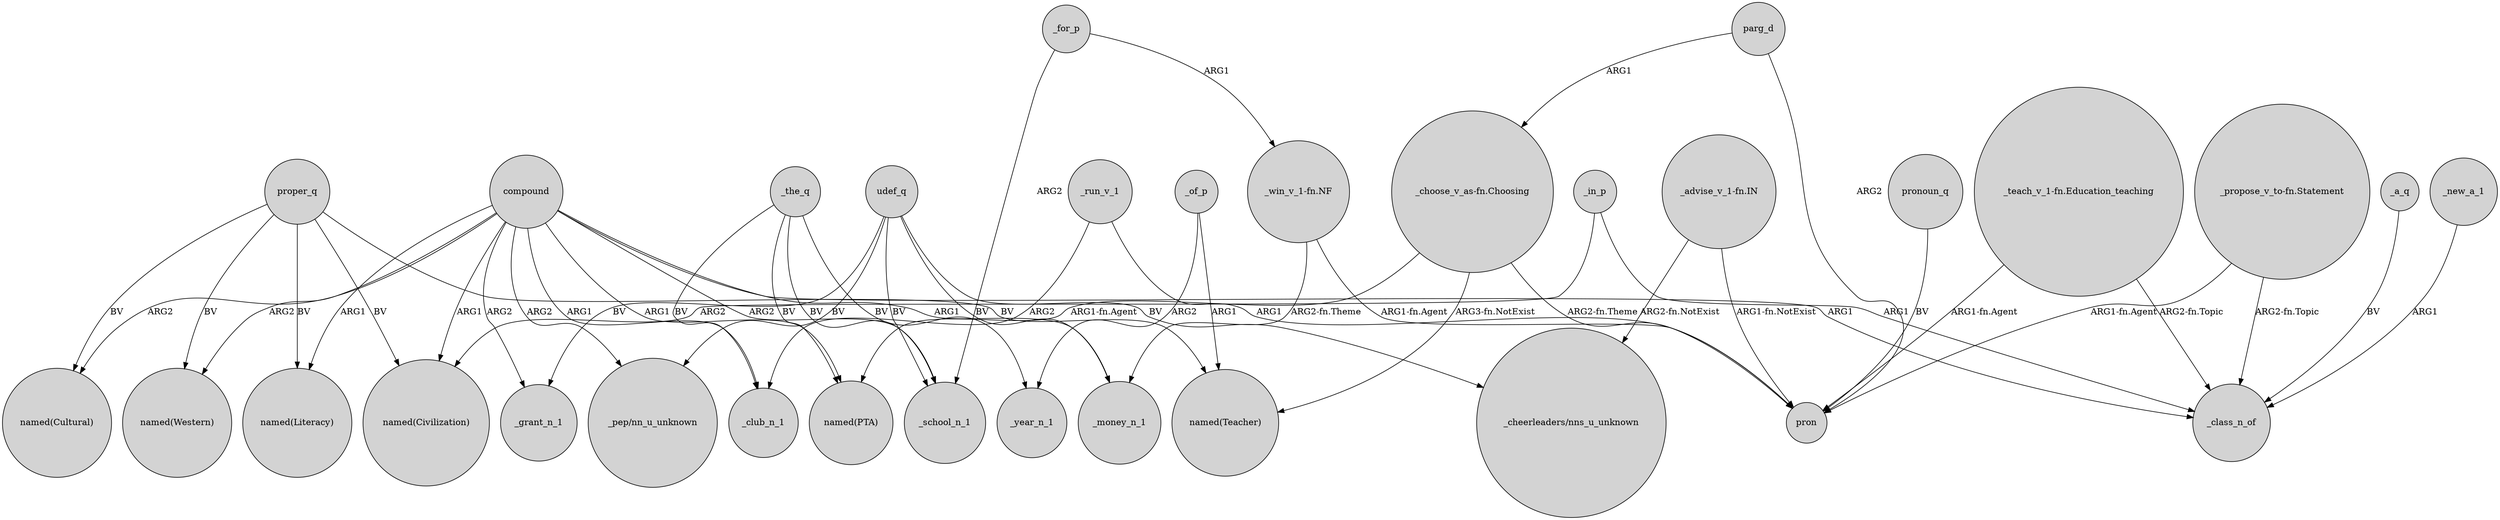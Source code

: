 digraph {
	node [shape=circle style=filled]
	compound -> "named(Literacy)" [label=ARG1]
	"_choose_v_as-fn.Choosing" -> "named(Teacher)" [label="ARG3-fn.NotExist"]
	_for_p -> "_win_v_1-fn.NF" [label=ARG1]
	udef_q -> _money_n_1 [label=BV]
	"_advise_v_1-fn.IN" -> "_cheerleaders/nns_u_unknown" [label="ARG2-fn.NotExist"]
	compound -> "named(Cultural)" [label=ARG2]
	proper_q -> "named(Civilization)" [label=BV]
	_of_p -> _year_n_1 [label=ARG2]
	compound -> "named(PTA)" [label=ARG1]
	_of_p -> "named(Teacher)" [label=ARG1]
	_a_q -> _class_n_of [label=BV]
	_run_v_1 -> pron [label=ARG1]
	proper_q -> "named(Literacy)" [label=BV]
	compound -> "named(Civilization)" [label=ARG1]
	_run_v_1 -> _club_n_1 [label=ARG2]
	parg_d -> "_choose_v_as-fn.Choosing" [label=ARG1]
	compound -> _class_n_of [label=ARG1]
	_for_p -> _school_n_1 [label=ARG2]
	"_advise_v_1-fn.IN" -> pron [label="ARG1-fn.NotExist"]
	compound -> _grant_n_1 [label=ARG2]
	_the_q -> _school_n_1 [label=BV]
	"_choose_v_as-fn.Choosing" -> pron [label="ARG2-fn.Theme"]
	parg_d -> pron [label=ARG2]
	compound -> _money_n_1 [label=ARG1]
	proper_q -> "named(Teacher)" [label=BV]
	pronoun_q -> pron [label=BV]
	_new_a_1 -> _class_n_of [label=ARG1]
	_in_p -> "named(Civilization)" [label=ARG2]
	udef_q -> "_cheerleaders/nns_u_unknown" [label=BV]
	"_choose_v_as-fn.Choosing" -> "named(PTA)" [label="ARG1-fn.Agent"]
	"_teach_v_1-fn.Education_teaching" -> _class_n_of [label="ARG2-fn.Topic"]
	compound -> _club_n_1 [label=ARG1]
	"_propose_v_to-fn.Statement" -> _class_n_of [label="ARG2-fn.Topic"]
	"_win_v_1-fn.NF" -> _money_n_1 [label="ARG2-fn.Theme"]
	_the_q -> _year_n_1 [label=BV]
	"_propose_v_to-fn.Statement" -> pron [label="ARG1-fn.Agent"]
	"_teach_v_1-fn.Education_teaching" -> pron [label="ARG1-fn.Agent"]
	proper_q -> "named(Western)" [label=BV]
	compound -> "_pep/nn_u_unknown" [label=ARG2]
	proper_q -> "named(Cultural)" [label=BV]
	_the_q -> _club_n_1 [label=BV]
	"_win_v_1-fn.NF" -> pron [label="ARG1-fn.Agent"]
	compound -> _school_n_1 [label=ARG2]
	_the_q -> "named(PTA)" [label=BV]
	udef_q -> _school_n_1 [label=BV]
	_in_p -> _class_n_of [label=ARG1]
	udef_q -> "_pep/nn_u_unknown" [label=BV]
	udef_q -> _grant_n_1 [label=BV]
	compound -> "named(Western)" [label=ARG2]
}
